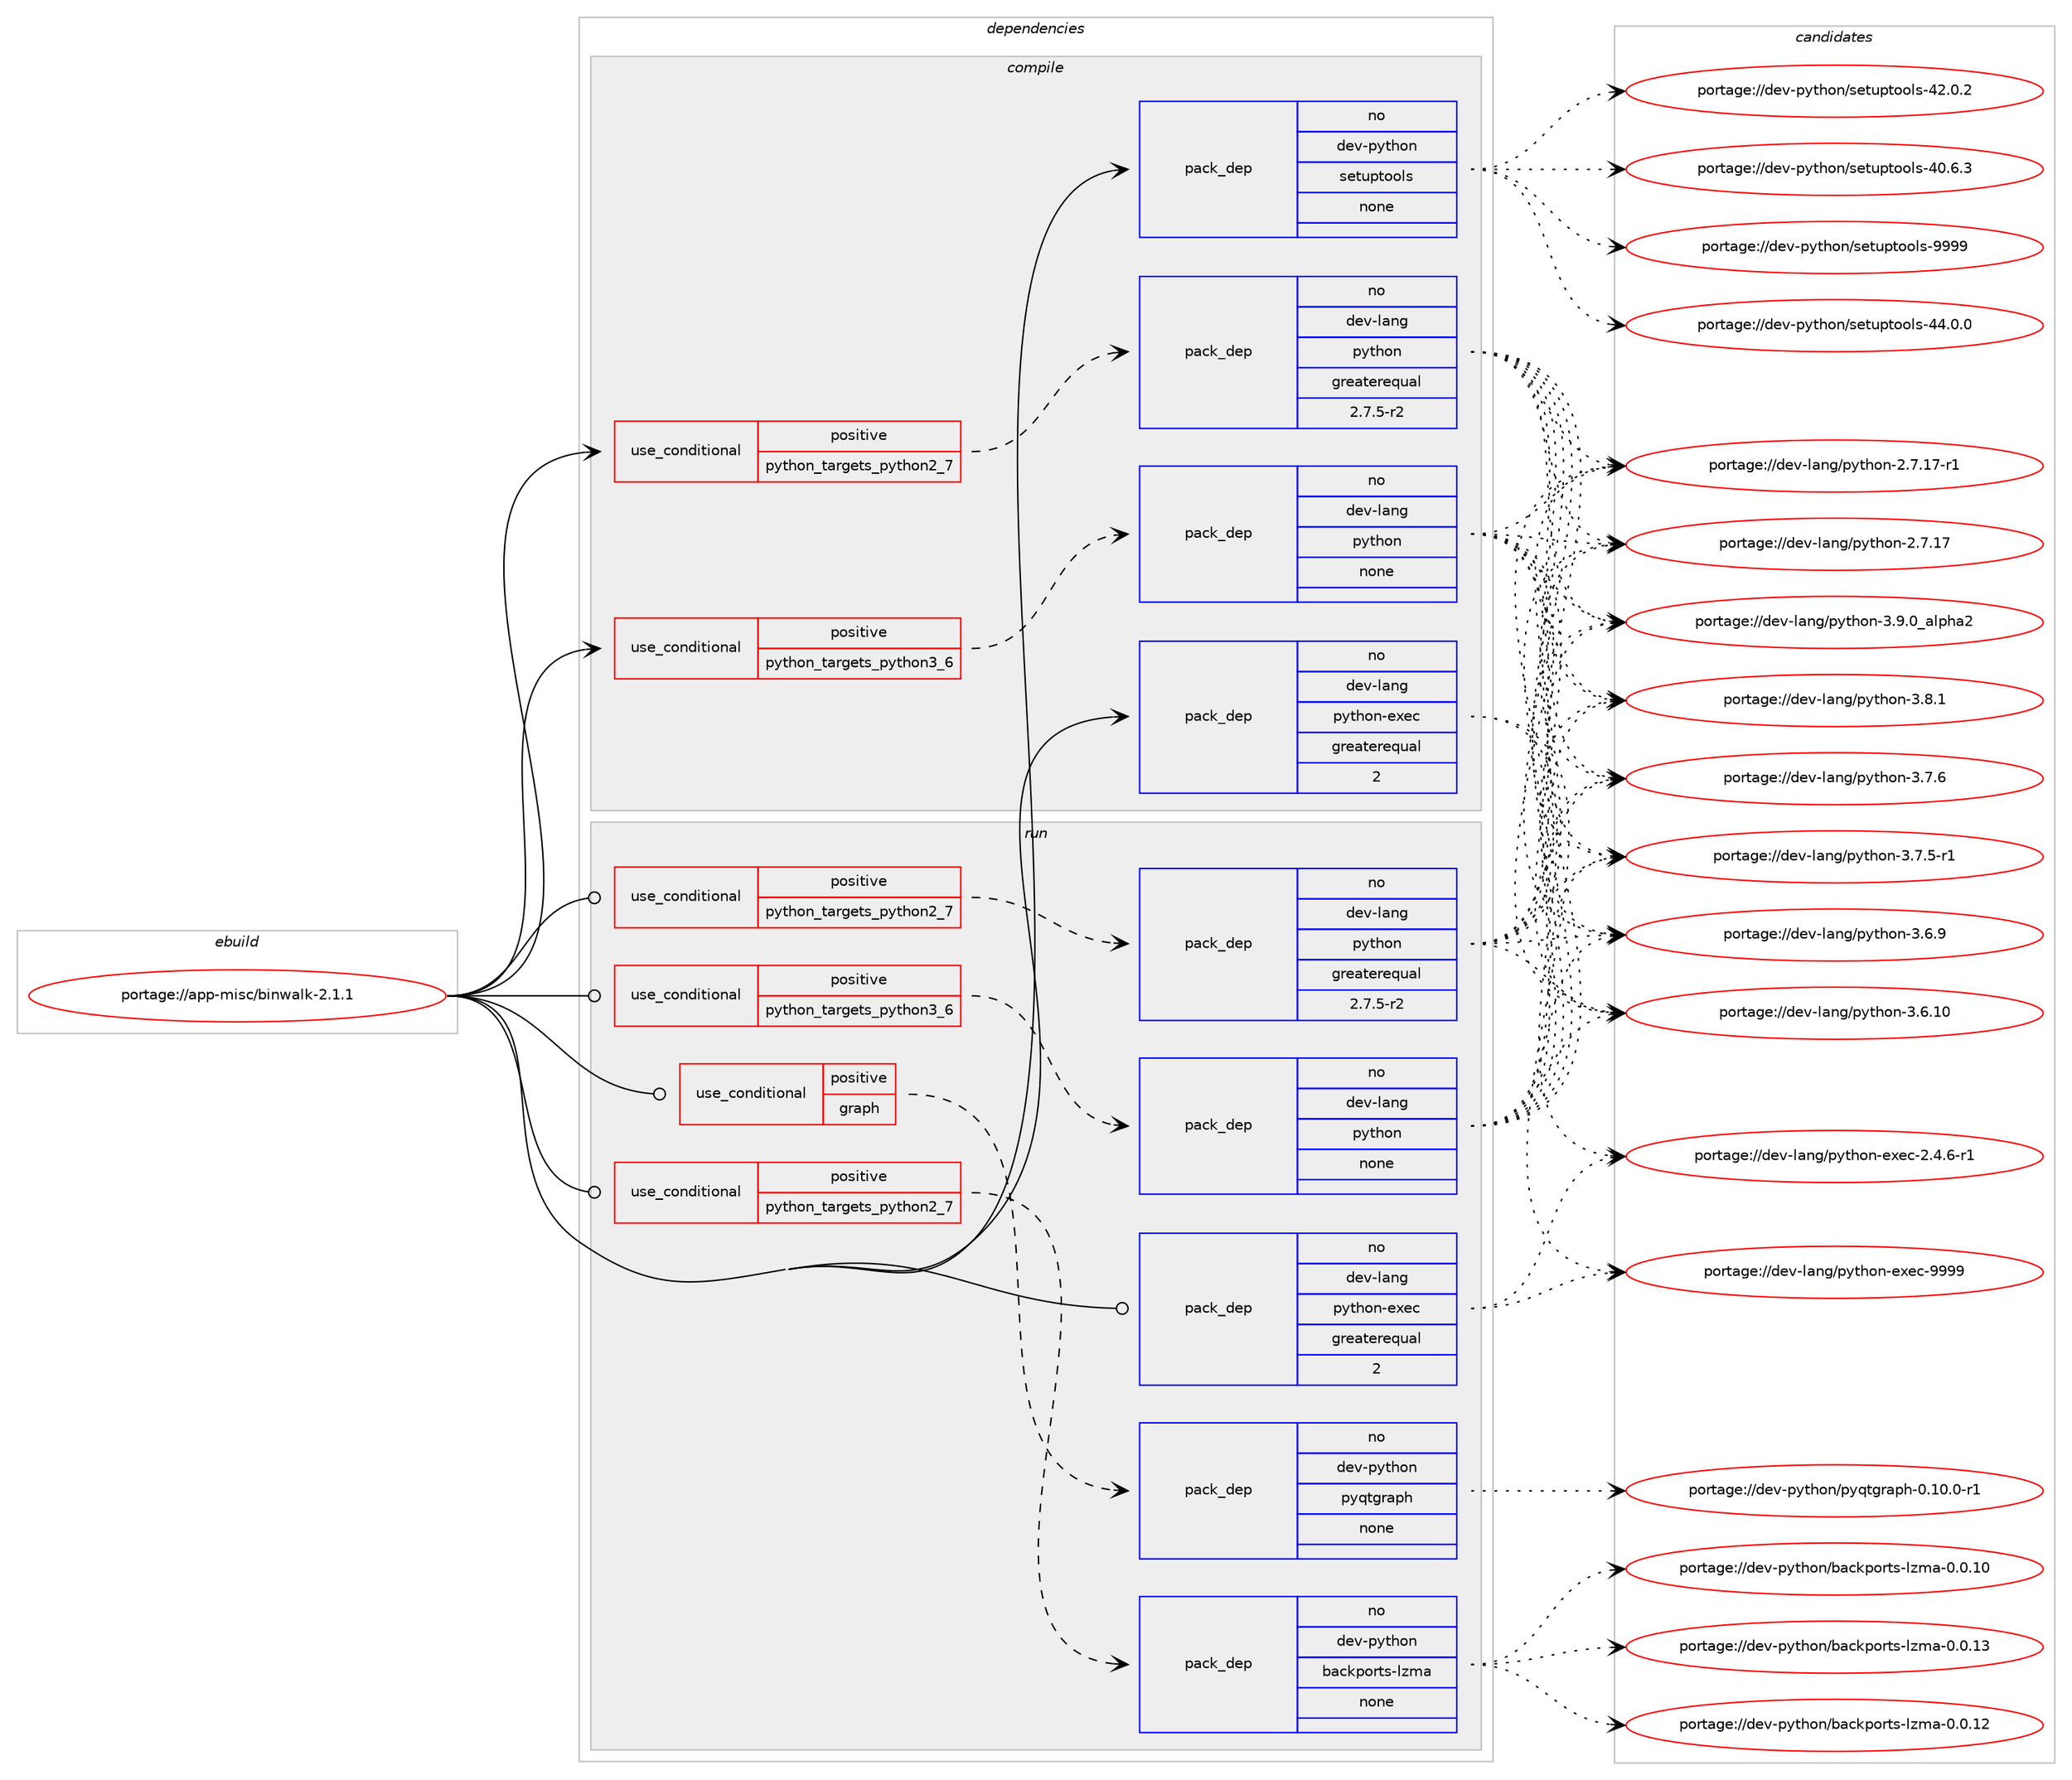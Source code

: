 digraph prolog {

# *************
# Graph options
# *************

newrank=true;
concentrate=true;
compound=true;
graph [rankdir=LR,fontname=Helvetica,fontsize=10,ranksep=1.5];#, ranksep=2.5, nodesep=0.2];
edge  [arrowhead=vee];
node  [fontname=Helvetica,fontsize=10];

# **********
# The ebuild
# **********

subgraph cluster_leftcol {
color=gray;
label=<<i>ebuild</i>>;
id [label="portage://app-misc/binwalk-2.1.1", color=red, width=4, href="../app-misc/binwalk-2.1.1.svg"];
}

# ****************
# The dependencies
# ****************

subgraph cluster_midcol {
color=gray;
label=<<i>dependencies</i>>;
subgraph cluster_compile {
fillcolor="#eeeeee";
style=filled;
label=<<i>compile</i>>;
subgraph cond143679 {
dependency613524 [label=<<TABLE BORDER="0" CELLBORDER="1" CELLSPACING="0" CELLPADDING="4"><TR><TD ROWSPAN="3" CELLPADDING="10">use_conditional</TD></TR><TR><TD>positive</TD></TR><TR><TD>python_targets_python2_7</TD></TR></TABLE>>, shape=none, color=red];
subgraph pack461631 {
dependency613525 [label=<<TABLE BORDER="0" CELLBORDER="1" CELLSPACING="0" CELLPADDING="4" WIDTH="220"><TR><TD ROWSPAN="6" CELLPADDING="30">pack_dep</TD></TR><TR><TD WIDTH="110">no</TD></TR><TR><TD>dev-lang</TD></TR><TR><TD>python</TD></TR><TR><TD>greaterequal</TD></TR><TR><TD>2.7.5-r2</TD></TR></TABLE>>, shape=none, color=blue];
}
dependency613524:e -> dependency613525:w [weight=20,style="dashed",arrowhead="vee"];
}
id:e -> dependency613524:w [weight=20,style="solid",arrowhead="vee"];
subgraph cond143680 {
dependency613526 [label=<<TABLE BORDER="0" CELLBORDER="1" CELLSPACING="0" CELLPADDING="4"><TR><TD ROWSPAN="3" CELLPADDING="10">use_conditional</TD></TR><TR><TD>positive</TD></TR><TR><TD>python_targets_python3_6</TD></TR></TABLE>>, shape=none, color=red];
subgraph pack461632 {
dependency613527 [label=<<TABLE BORDER="0" CELLBORDER="1" CELLSPACING="0" CELLPADDING="4" WIDTH="220"><TR><TD ROWSPAN="6" CELLPADDING="30">pack_dep</TD></TR><TR><TD WIDTH="110">no</TD></TR><TR><TD>dev-lang</TD></TR><TR><TD>python</TD></TR><TR><TD>none</TD></TR><TR><TD></TD></TR></TABLE>>, shape=none, color=blue];
}
dependency613526:e -> dependency613527:w [weight=20,style="dashed",arrowhead="vee"];
}
id:e -> dependency613526:w [weight=20,style="solid",arrowhead="vee"];
subgraph pack461633 {
dependency613528 [label=<<TABLE BORDER="0" CELLBORDER="1" CELLSPACING="0" CELLPADDING="4" WIDTH="220"><TR><TD ROWSPAN="6" CELLPADDING="30">pack_dep</TD></TR><TR><TD WIDTH="110">no</TD></TR><TR><TD>dev-lang</TD></TR><TR><TD>python-exec</TD></TR><TR><TD>greaterequal</TD></TR><TR><TD>2</TD></TR></TABLE>>, shape=none, color=blue];
}
id:e -> dependency613528:w [weight=20,style="solid",arrowhead="vee"];
subgraph pack461634 {
dependency613529 [label=<<TABLE BORDER="0" CELLBORDER="1" CELLSPACING="0" CELLPADDING="4" WIDTH="220"><TR><TD ROWSPAN="6" CELLPADDING="30">pack_dep</TD></TR><TR><TD WIDTH="110">no</TD></TR><TR><TD>dev-python</TD></TR><TR><TD>setuptools</TD></TR><TR><TD>none</TD></TR><TR><TD></TD></TR></TABLE>>, shape=none, color=blue];
}
id:e -> dependency613529:w [weight=20,style="solid",arrowhead="vee"];
}
subgraph cluster_compileandrun {
fillcolor="#eeeeee";
style=filled;
label=<<i>compile and run</i>>;
}
subgraph cluster_run {
fillcolor="#eeeeee";
style=filled;
label=<<i>run</i>>;
subgraph cond143681 {
dependency613530 [label=<<TABLE BORDER="0" CELLBORDER="1" CELLSPACING="0" CELLPADDING="4"><TR><TD ROWSPAN="3" CELLPADDING="10">use_conditional</TD></TR><TR><TD>positive</TD></TR><TR><TD>graph</TD></TR></TABLE>>, shape=none, color=red];
subgraph pack461635 {
dependency613531 [label=<<TABLE BORDER="0" CELLBORDER="1" CELLSPACING="0" CELLPADDING="4" WIDTH="220"><TR><TD ROWSPAN="6" CELLPADDING="30">pack_dep</TD></TR><TR><TD WIDTH="110">no</TD></TR><TR><TD>dev-python</TD></TR><TR><TD>pyqtgraph</TD></TR><TR><TD>none</TD></TR><TR><TD></TD></TR></TABLE>>, shape=none, color=blue];
}
dependency613530:e -> dependency613531:w [weight=20,style="dashed",arrowhead="vee"];
}
id:e -> dependency613530:w [weight=20,style="solid",arrowhead="odot"];
subgraph cond143682 {
dependency613532 [label=<<TABLE BORDER="0" CELLBORDER="1" CELLSPACING="0" CELLPADDING="4"><TR><TD ROWSPAN="3" CELLPADDING="10">use_conditional</TD></TR><TR><TD>positive</TD></TR><TR><TD>python_targets_python2_7</TD></TR></TABLE>>, shape=none, color=red];
subgraph pack461636 {
dependency613533 [label=<<TABLE BORDER="0" CELLBORDER="1" CELLSPACING="0" CELLPADDING="4" WIDTH="220"><TR><TD ROWSPAN="6" CELLPADDING="30">pack_dep</TD></TR><TR><TD WIDTH="110">no</TD></TR><TR><TD>dev-lang</TD></TR><TR><TD>python</TD></TR><TR><TD>greaterequal</TD></TR><TR><TD>2.7.5-r2</TD></TR></TABLE>>, shape=none, color=blue];
}
dependency613532:e -> dependency613533:w [weight=20,style="dashed",arrowhead="vee"];
}
id:e -> dependency613532:w [weight=20,style="solid",arrowhead="odot"];
subgraph cond143683 {
dependency613534 [label=<<TABLE BORDER="0" CELLBORDER="1" CELLSPACING="0" CELLPADDING="4"><TR><TD ROWSPAN="3" CELLPADDING="10">use_conditional</TD></TR><TR><TD>positive</TD></TR><TR><TD>python_targets_python2_7</TD></TR></TABLE>>, shape=none, color=red];
subgraph pack461637 {
dependency613535 [label=<<TABLE BORDER="0" CELLBORDER="1" CELLSPACING="0" CELLPADDING="4" WIDTH="220"><TR><TD ROWSPAN="6" CELLPADDING="30">pack_dep</TD></TR><TR><TD WIDTH="110">no</TD></TR><TR><TD>dev-python</TD></TR><TR><TD>backports-lzma</TD></TR><TR><TD>none</TD></TR><TR><TD></TD></TR></TABLE>>, shape=none, color=blue];
}
dependency613534:e -> dependency613535:w [weight=20,style="dashed",arrowhead="vee"];
}
id:e -> dependency613534:w [weight=20,style="solid",arrowhead="odot"];
subgraph cond143684 {
dependency613536 [label=<<TABLE BORDER="0" CELLBORDER="1" CELLSPACING="0" CELLPADDING="4"><TR><TD ROWSPAN="3" CELLPADDING="10">use_conditional</TD></TR><TR><TD>positive</TD></TR><TR><TD>python_targets_python3_6</TD></TR></TABLE>>, shape=none, color=red];
subgraph pack461638 {
dependency613537 [label=<<TABLE BORDER="0" CELLBORDER="1" CELLSPACING="0" CELLPADDING="4" WIDTH="220"><TR><TD ROWSPAN="6" CELLPADDING="30">pack_dep</TD></TR><TR><TD WIDTH="110">no</TD></TR><TR><TD>dev-lang</TD></TR><TR><TD>python</TD></TR><TR><TD>none</TD></TR><TR><TD></TD></TR></TABLE>>, shape=none, color=blue];
}
dependency613536:e -> dependency613537:w [weight=20,style="dashed",arrowhead="vee"];
}
id:e -> dependency613536:w [weight=20,style="solid",arrowhead="odot"];
subgraph pack461639 {
dependency613538 [label=<<TABLE BORDER="0" CELLBORDER="1" CELLSPACING="0" CELLPADDING="4" WIDTH="220"><TR><TD ROWSPAN="6" CELLPADDING="30">pack_dep</TD></TR><TR><TD WIDTH="110">no</TD></TR><TR><TD>dev-lang</TD></TR><TR><TD>python-exec</TD></TR><TR><TD>greaterequal</TD></TR><TR><TD>2</TD></TR></TABLE>>, shape=none, color=blue];
}
id:e -> dependency613538:w [weight=20,style="solid",arrowhead="odot"];
}
}

# **************
# The candidates
# **************

subgraph cluster_choices {
rank=same;
color=gray;
label=<<i>candidates</i>>;

subgraph choice461631 {
color=black;
nodesep=1;
choice10010111845108971101034711212111610411111045514657464895971081121049750 [label="portage://dev-lang/python-3.9.0_alpha2", color=red, width=4,href="../dev-lang/python-3.9.0_alpha2.svg"];
choice100101118451089711010347112121116104111110455146564649 [label="portage://dev-lang/python-3.8.1", color=red, width=4,href="../dev-lang/python-3.8.1.svg"];
choice100101118451089711010347112121116104111110455146554654 [label="portage://dev-lang/python-3.7.6", color=red, width=4,href="../dev-lang/python-3.7.6.svg"];
choice1001011184510897110103471121211161041111104551465546534511449 [label="portage://dev-lang/python-3.7.5-r1", color=red, width=4,href="../dev-lang/python-3.7.5-r1.svg"];
choice100101118451089711010347112121116104111110455146544657 [label="portage://dev-lang/python-3.6.9", color=red, width=4,href="../dev-lang/python-3.6.9.svg"];
choice10010111845108971101034711212111610411111045514654464948 [label="portage://dev-lang/python-3.6.10", color=red, width=4,href="../dev-lang/python-3.6.10.svg"];
choice100101118451089711010347112121116104111110455046554649554511449 [label="portage://dev-lang/python-2.7.17-r1", color=red, width=4,href="../dev-lang/python-2.7.17-r1.svg"];
choice10010111845108971101034711212111610411111045504655464955 [label="portage://dev-lang/python-2.7.17", color=red, width=4,href="../dev-lang/python-2.7.17.svg"];
dependency613525:e -> choice10010111845108971101034711212111610411111045514657464895971081121049750:w [style=dotted,weight="100"];
dependency613525:e -> choice100101118451089711010347112121116104111110455146564649:w [style=dotted,weight="100"];
dependency613525:e -> choice100101118451089711010347112121116104111110455146554654:w [style=dotted,weight="100"];
dependency613525:e -> choice1001011184510897110103471121211161041111104551465546534511449:w [style=dotted,weight="100"];
dependency613525:e -> choice100101118451089711010347112121116104111110455146544657:w [style=dotted,weight="100"];
dependency613525:e -> choice10010111845108971101034711212111610411111045514654464948:w [style=dotted,weight="100"];
dependency613525:e -> choice100101118451089711010347112121116104111110455046554649554511449:w [style=dotted,weight="100"];
dependency613525:e -> choice10010111845108971101034711212111610411111045504655464955:w [style=dotted,weight="100"];
}
subgraph choice461632 {
color=black;
nodesep=1;
choice10010111845108971101034711212111610411111045514657464895971081121049750 [label="portage://dev-lang/python-3.9.0_alpha2", color=red, width=4,href="../dev-lang/python-3.9.0_alpha2.svg"];
choice100101118451089711010347112121116104111110455146564649 [label="portage://dev-lang/python-3.8.1", color=red, width=4,href="../dev-lang/python-3.8.1.svg"];
choice100101118451089711010347112121116104111110455146554654 [label="portage://dev-lang/python-3.7.6", color=red, width=4,href="../dev-lang/python-3.7.6.svg"];
choice1001011184510897110103471121211161041111104551465546534511449 [label="portage://dev-lang/python-3.7.5-r1", color=red, width=4,href="../dev-lang/python-3.7.5-r1.svg"];
choice100101118451089711010347112121116104111110455146544657 [label="portage://dev-lang/python-3.6.9", color=red, width=4,href="../dev-lang/python-3.6.9.svg"];
choice10010111845108971101034711212111610411111045514654464948 [label="portage://dev-lang/python-3.6.10", color=red, width=4,href="../dev-lang/python-3.6.10.svg"];
choice100101118451089711010347112121116104111110455046554649554511449 [label="portage://dev-lang/python-2.7.17-r1", color=red, width=4,href="../dev-lang/python-2.7.17-r1.svg"];
choice10010111845108971101034711212111610411111045504655464955 [label="portage://dev-lang/python-2.7.17", color=red, width=4,href="../dev-lang/python-2.7.17.svg"];
dependency613527:e -> choice10010111845108971101034711212111610411111045514657464895971081121049750:w [style=dotted,weight="100"];
dependency613527:e -> choice100101118451089711010347112121116104111110455146564649:w [style=dotted,weight="100"];
dependency613527:e -> choice100101118451089711010347112121116104111110455146554654:w [style=dotted,weight="100"];
dependency613527:e -> choice1001011184510897110103471121211161041111104551465546534511449:w [style=dotted,weight="100"];
dependency613527:e -> choice100101118451089711010347112121116104111110455146544657:w [style=dotted,weight="100"];
dependency613527:e -> choice10010111845108971101034711212111610411111045514654464948:w [style=dotted,weight="100"];
dependency613527:e -> choice100101118451089711010347112121116104111110455046554649554511449:w [style=dotted,weight="100"];
dependency613527:e -> choice10010111845108971101034711212111610411111045504655464955:w [style=dotted,weight="100"];
}
subgraph choice461633 {
color=black;
nodesep=1;
choice10010111845108971101034711212111610411111045101120101994557575757 [label="portage://dev-lang/python-exec-9999", color=red, width=4,href="../dev-lang/python-exec-9999.svg"];
choice10010111845108971101034711212111610411111045101120101994550465246544511449 [label="portage://dev-lang/python-exec-2.4.6-r1", color=red, width=4,href="../dev-lang/python-exec-2.4.6-r1.svg"];
dependency613528:e -> choice10010111845108971101034711212111610411111045101120101994557575757:w [style=dotted,weight="100"];
dependency613528:e -> choice10010111845108971101034711212111610411111045101120101994550465246544511449:w [style=dotted,weight="100"];
}
subgraph choice461634 {
color=black;
nodesep=1;
choice10010111845112121116104111110471151011161171121161111111081154557575757 [label="portage://dev-python/setuptools-9999", color=red, width=4,href="../dev-python/setuptools-9999.svg"];
choice100101118451121211161041111104711510111611711211611111110811545525246484648 [label="portage://dev-python/setuptools-44.0.0", color=red, width=4,href="../dev-python/setuptools-44.0.0.svg"];
choice100101118451121211161041111104711510111611711211611111110811545525046484650 [label="portage://dev-python/setuptools-42.0.2", color=red, width=4,href="../dev-python/setuptools-42.0.2.svg"];
choice100101118451121211161041111104711510111611711211611111110811545524846544651 [label="portage://dev-python/setuptools-40.6.3", color=red, width=4,href="../dev-python/setuptools-40.6.3.svg"];
dependency613529:e -> choice10010111845112121116104111110471151011161171121161111111081154557575757:w [style=dotted,weight="100"];
dependency613529:e -> choice100101118451121211161041111104711510111611711211611111110811545525246484648:w [style=dotted,weight="100"];
dependency613529:e -> choice100101118451121211161041111104711510111611711211611111110811545525046484650:w [style=dotted,weight="100"];
dependency613529:e -> choice100101118451121211161041111104711510111611711211611111110811545524846544651:w [style=dotted,weight="100"];
}
subgraph choice461635 {
color=black;
nodesep=1;
choice100101118451121211161041111104711212111311610311497112104454846494846484511449 [label="portage://dev-python/pyqtgraph-0.10.0-r1", color=red, width=4,href="../dev-python/pyqtgraph-0.10.0-r1.svg"];
dependency613531:e -> choice100101118451121211161041111104711212111311610311497112104454846494846484511449:w [style=dotted,weight="100"];
}
subgraph choice461636 {
color=black;
nodesep=1;
choice10010111845108971101034711212111610411111045514657464895971081121049750 [label="portage://dev-lang/python-3.9.0_alpha2", color=red, width=4,href="../dev-lang/python-3.9.0_alpha2.svg"];
choice100101118451089711010347112121116104111110455146564649 [label="portage://dev-lang/python-3.8.1", color=red, width=4,href="../dev-lang/python-3.8.1.svg"];
choice100101118451089711010347112121116104111110455146554654 [label="portage://dev-lang/python-3.7.6", color=red, width=4,href="../dev-lang/python-3.7.6.svg"];
choice1001011184510897110103471121211161041111104551465546534511449 [label="portage://dev-lang/python-3.7.5-r1", color=red, width=4,href="../dev-lang/python-3.7.5-r1.svg"];
choice100101118451089711010347112121116104111110455146544657 [label="portage://dev-lang/python-3.6.9", color=red, width=4,href="../dev-lang/python-3.6.9.svg"];
choice10010111845108971101034711212111610411111045514654464948 [label="portage://dev-lang/python-3.6.10", color=red, width=4,href="../dev-lang/python-3.6.10.svg"];
choice100101118451089711010347112121116104111110455046554649554511449 [label="portage://dev-lang/python-2.7.17-r1", color=red, width=4,href="../dev-lang/python-2.7.17-r1.svg"];
choice10010111845108971101034711212111610411111045504655464955 [label="portage://dev-lang/python-2.7.17", color=red, width=4,href="../dev-lang/python-2.7.17.svg"];
dependency613533:e -> choice10010111845108971101034711212111610411111045514657464895971081121049750:w [style=dotted,weight="100"];
dependency613533:e -> choice100101118451089711010347112121116104111110455146564649:w [style=dotted,weight="100"];
dependency613533:e -> choice100101118451089711010347112121116104111110455146554654:w [style=dotted,weight="100"];
dependency613533:e -> choice1001011184510897110103471121211161041111104551465546534511449:w [style=dotted,weight="100"];
dependency613533:e -> choice100101118451089711010347112121116104111110455146544657:w [style=dotted,weight="100"];
dependency613533:e -> choice10010111845108971101034711212111610411111045514654464948:w [style=dotted,weight="100"];
dependency613533:e -> choice100101118451089711010347112121116104111110455046554649554511449:w [style=dotted,weight="100"];
dependency613533:e -> choice10010111845108971101034711212111610411111045504655464955:w [style=dotted,weight="100"];
}
subgraph choice461637 {
color=black;
nodesep=1;
choice1001011184511212111610411111047989799107112111114116115451081221099745484648464951 [label="portage://dev-python/backports-lzma-0.0.13", color=red, width=4,href="../dev-python/backports-lzma-0.0.13.svg"];
choice1001011184511212111610411111047989799107112111114116115451081221099745484648464950 [label="portage://dev-python/backports-lzma-0.0.12", color=red, width=4,href="../dev-python/backports-lzma-0.0.12.svg"];
choice1001011184511212111610411111047989799107112111114116115451081221099745484648464948 [label="portage://dev-python/backports-lzma-0.0.10", color=red, width=4,href="../dev-python/backports-lzma-0.0.10.svg"];
dependency613535:e -> choice1001011184511212111610411111047989799107112111114116115451081221099745484648464951:w [style=dotted,weight="100"];
dependency613535:e -> choice1001011184511212111610411111047989799107112111114116115451081221099745484648464950:w [style=dotted,weight="100"];
dependency613535:e -> choice1001011184511212111610411111047989799107112111114116115451081221099745484648464948:w [style=dotted,weight="100"];
}
subgraph choice461638 {
color=black;
nodesep=1;
choice10010111845108971101034711212111610411111045514657464895971081121049750 [label="portage://dev-lang/python-3.9.0_alpha2", color=red, width=4,href="../dev-lang/python-3.9.0_alpha2.svg"];
choice100101118451089711010347112121116104111110455146564649 [label="portage://dev-lang/python-3.8.1", color=red, width=4,href="../dev-lang/python-3.8.1.svg"];
choice100101118451089711010347112121116104111110455146554654 [label="portage://dev-lang/python-3.7.6", color=red, width=4,href="../dev-lang/python-3.7.6.svg"];
choice1001011184510897110103471121211161041111104551465546534511449 [label="portage://dev-lang/python-3.7.5-r1", color=red, width=4,href="../dev-lang/python-3.7.5-r1.svg"];
choice100101118451089711010347112121116104111110455146544657 [label="portage://dev-lang/python-3.6.9", color=red, width=4,href="../dev-lang/python-3.6.9.svg"];
choice10010111845108971101034711212111610411111045514654464948 [label="portage://dev-lang/python-3.6.10", color=red, width=4,href="../dev-lang/python-3.6.10.svg"];
choice100101118451089711010347112121116104111110455046554649554511449 [label="portage://dev-lang/python-2.7.17-r1", color=red, width=4,href="../dev-lang/python-2.7.17-r1.svg"];
choice10010111845108971101034711212111610411111045504655464955 [label="portage://dev-lang/python-2.7.17", color=red, width=4,href="../dev-lang/python-2.7.17.svg"];
dependency613537:e -> choice10010111845108971101034711212111610411111045514657464895971081121049750:w [style=dotted,weight="100"];
dependency613537:e -> choice100101118451089711010347112121116104111110455146564649:w [style=dotted,weight="100"];
dependency613537:e -> choice100101118451089711010347112121116104111110455146554654:w [style=dotted,weight="100"];
dependency613537:e -> choice1001011184510897110103471121211161041111104551465546534511449:w [style=dotted,weight="100"];
dependency613537:e -> choice100101118451089711010347112121116104111110455146544657:w [style=dotted,weight="100"];
dependency613537:e -> choice10010111845108971101034711212111610411111045514654464948:w [style=dotted,weight="100"];
dependency613537:e -> choice100101118451089711010347112121116104111110455046554649554511449:w [style=dotted,weight="100"];
dependency613537:e -> choice10010111845108971101034711212111610411111045504655464955:w [style=dotted,weight="100"];
}
subgraph choice461639 {
color=black;
nodesep=1;
choice10010111845108971101034711212111610411111045101120101994557575757 [label="portage://dev-lang/python-exec-9999", color=red, width=4,href="../dev-lang/python-exec-9999.svg"];
choice10010111845108971101034711212111610411111045101120101994550465246544511449 [label="portage://dev-lang/python-exec-2.4.6-r1", color=red, width=4,href="../dev-lang/python-exec-2.4.6-r1.svg"];
dependency613538:e -> choice10010111845108971101034711212111610411111045101120101994557575757:w [style=dotted,weight="100"];
dependency613538:e -> choice10010111845108971101034711212111610411111045101120101994550465246544511449:w [style=dotted,weight="100"];
}
}

}
